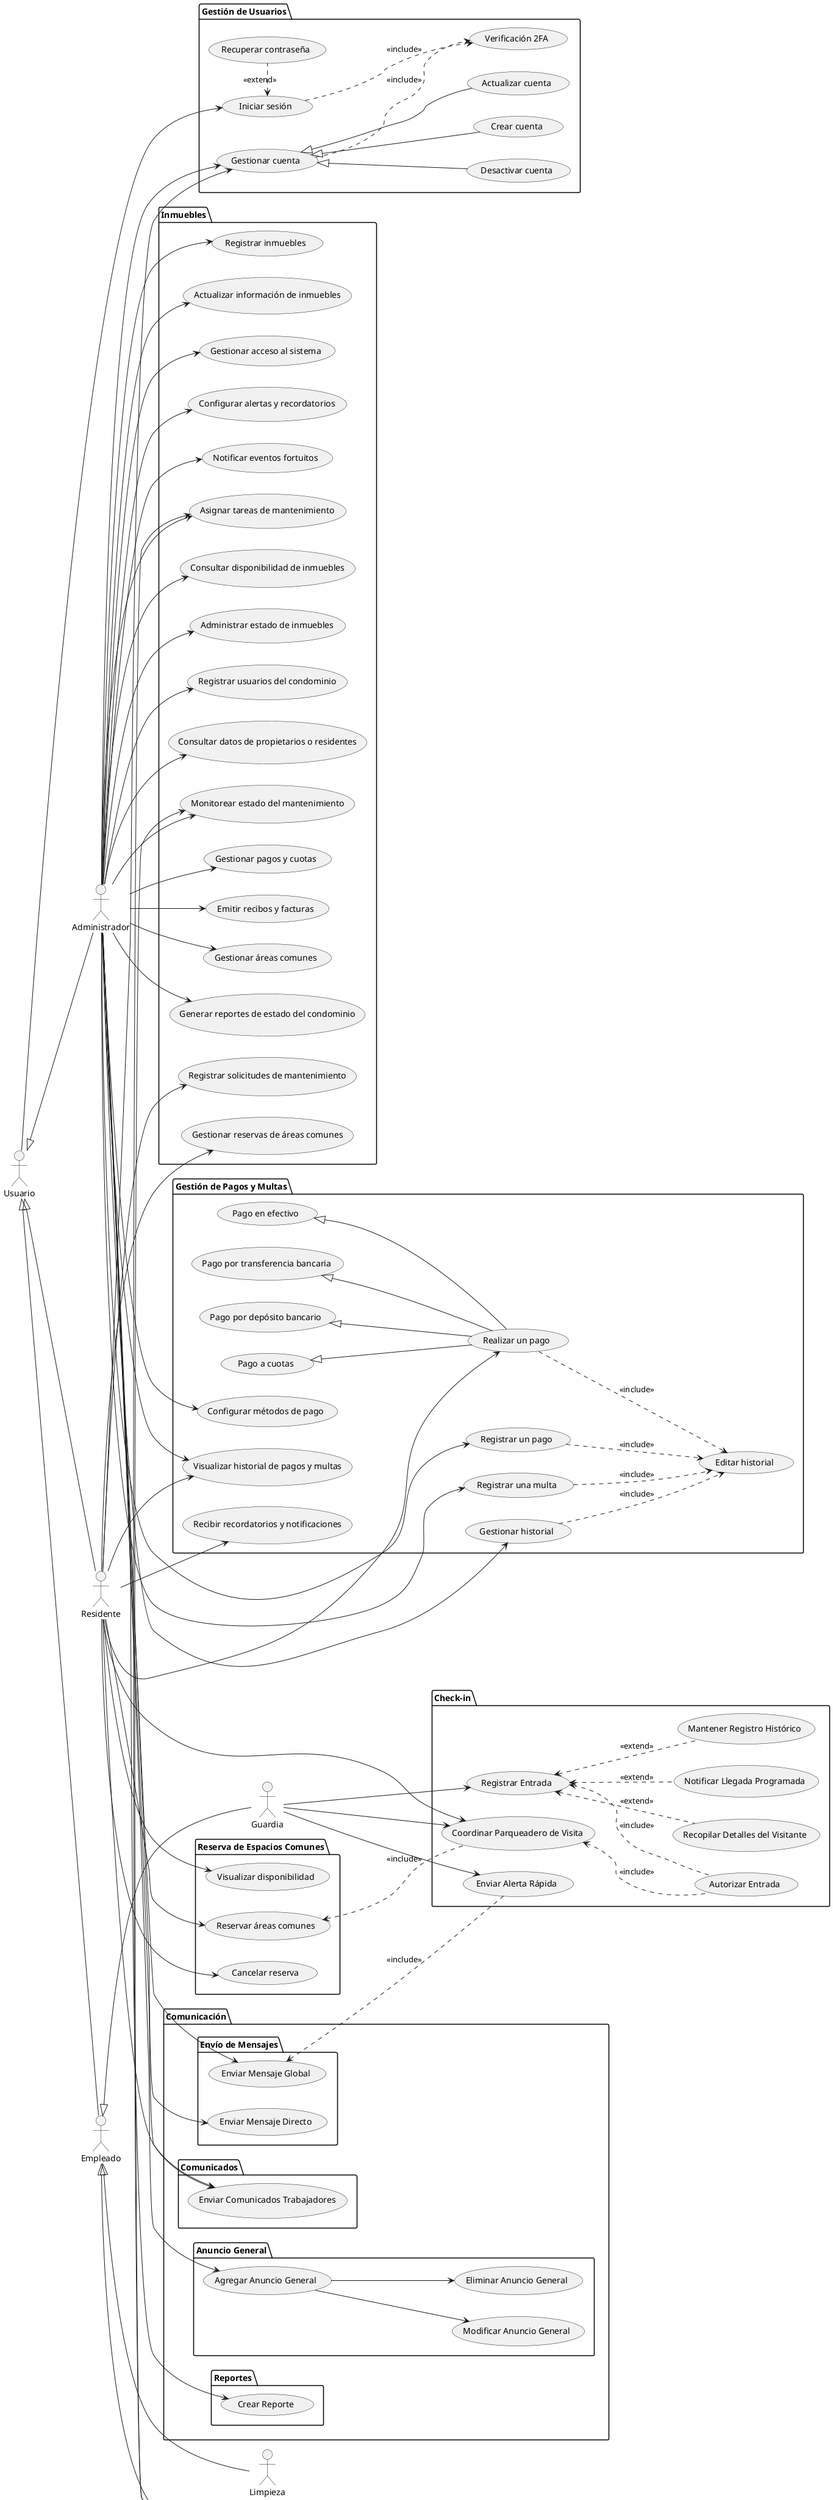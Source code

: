 @startuml
left to right direction

' Actores principales
actor "Administrador" as Admin
actor "Limpieza" as Limpieza
actor "Residente" as Departamento
actor "Mantenimiento" as Mantenimiento
actor "Empleado" as Empleado
actor "Usuario"
actor "Guardia" as Guardia

' Jerarquía de usuarios
Usuario <|-- Empleado
Usuario <|-- Admin
Usuario <|-- Departamento
Empleado <|-- Limpieza
Empleado <|-- Mantenimiento
Empleado <|-- Guardia

' Gestión de pagos y multas
package "Gestión de Pagos y Multas" {
    usecase "Realizar un pago" as Pago
    usecase "Pago en efectivo" as PagoEfectivo
    usecase "Pago por transferencia bancaria" as PagoTransferencia
    usecase "Pago por depósito bancario" as PagoDeposito
    usecase "Pago a cuotas" as PagoCuotas
    usecase "Visualizar historial de pagos y multas" as VisualizarHistorial
    usecase "Recibir recordatorios y notificaciones" as Notificaciones
    usecase "Registrar un pago" as RegistrarPago
    usecase "Registrar una multa" as RegistrarMulta
    usecase "Gestionar historial" as GestionHistorial
    usecase "Editar historial" as EditarHistorial
    usecase "Configurar métodos de pago" as ConfigurarPago
}

Pago ..> EditarHistorial : <<include>>
PagoEfectivo <|-- Pago
PagoTransferencia <|-- Pago
PagoDeposito <|-- Pago
PagoCuotas <|-- Pago

Departamento --> Pago
Departamento --> VisualizarHistorial
Departamento --> Notificaciones
Admin --> RegistrarPago
Admin --> VisualizarHistorial
Admin --> RegistrarMulta
Admin --> GestionHistorial
Admin --> ConfigurarPago

RegistrarPago ..> EditarHistorial : <<include>>
RegistrarMulta ..> EditarHistorial : <<include>>
GestionHistorial ..> EditarHistorial : <<include>>

' Gestión de usuarios y administradores
package "Gestión de Usuarios" {
    usecase "Iniciar sesión" as IniciarSesion
    usecase "Verificación 2FA" as Verificacion2FA
    usecase "Recuperar contraseña" as RecuperarContraseña
    usecase "Gestionar cuenta" as GestionarCuenta
    usecase "Crear cuenta" as CrearCuenta
    usecase "Actualizar cuenta" as ActualizarCuenta
    usecase "Desactivar cuenta" as DesactivarCuenta
}

Admin --> GestionarCuenta
Usuario --> IniciarSesion
Departamento --> GestionarCuenta

GestionarCuenta <|-- CrearCuenta
GestionarCuenta <|-- ActualizarCuenta
GestionarCuenta <|-- DesactivarCuenta
GestionarCuenta ..> Verificacion2FA : <<include>>
IniciarSesion ..> Verificacion2FA : <<include>>
IniciarSesion <. RecuperarContraseña : <<extend>>

' Check-in
package "Check-in" {
    usecase "Registrar Entrada" as RegistrarEntrada
    usecase "Recopilar Detalles del Visitante" as RecopilarDetalles
    usecase "Notificar Llegada Programada" as NotificarLlegada
    usecase "Mantener Registro Histórico" as MantenerRegistro
    usecase "Enviar Alerta Rápida" as EnviarAlerta
    usecase "Coordinar Parqueadero de Visita" as CoordinarParqueadero
    usecase "Autorizar Entrada" as AutorizarEntrada
}

RegistrarEntrada <.. RecopilarDetalles : <<extend>>
RegistrarEntrada <.. NotificarLlegada : <<extend>>
RegistrarEntrada <.. MantenerRegistro : <<extend>>
RegistrarEntrada <.. AutorizarEntrada : <<include>>

CoordinarParqueadero <.. AutorizarEntrada : <<include>>

Guardia --> RegistrarEntrada
Guardia --> EnviarAlerta
Guardia --> CoordinarParqueadero

Departamento --> CoordinarParqueadero

' Reservas de Espacios Comunes
package "Reserva de Espacios Comunes" {
    usecase "Visualizar disponibilidad" as VisualizarDisp
    usecase "Reservar áreas comunes" as ReservarAC
    usecase "Cancelar reserva" as CancelReserva
}

Departamento --> VisualizarDisp
Departamento --> ReservarAC
Departamento --> CancelReserva
ReservarAC <.. CoordinarParqueadero : <<include>>

' Comunicación
package "Comunicación" {
    package "Envío de Mensajes" {
        usecase "Enviar Mensaje Global" as MensajeGlobal
        usecase "Enviar Mensaje Directo" as MensajeDirecto
    }
    package "Comunicados" {
        usecase "Enviar Comunicados Trabajadores" as ComunicadoTrabajadores
    }
    package "Anuncio General" {
        usecase "Modificar Anuncio General" as ModAnuncioGeneral
        usecase "Eliminar Anuncio General" as DelAnuncioGeneral
        usecase "Agregar Anuncio General" as AddAnuncioGeneral
    }
    package "Reportes" {
        usecase "Crear Reporte" as CreaReporte
    }
}
package Inmuebles{
usecase "Registrar inmuebles" as RegisterProperty
usecase "Actualizar información de inmuebles" as UpdateProperty
usecase "Consultar disponibilidad de inmuebles" as CheckAvailability
usecase "Administrar estado de inmuebles" as ManageStatus
usecase "Gestionar áreas comunes" as ManageCommonAreas
usecase "Gestionar reservas de áreas comunes" as ManageReservations
usecase "Registrar usuarios del condominio" as RegisterUsers
usecase "Consultar datos de propietarios o residentes" as ViewUsers
usecase "Gestionar acceso al sistema" as ManageAccess
usecase "Registrar solicitudes de mantenimiento" as MaintenanceRequest
usecase "Asignar tareas de mantenimiento" as AssignTasks
usecase "Monitorear estado del mantenimiento" as MonitorMaintenance
usecase "Configurar alertas y recordatorios" as ConfigureAlerts
usecase "Notificar eventos fortuitos" as NotifyEvents
usecase "Generar reportes de estado del condominio" as GenerateReports
usecase "Gestionar pagos y cuotas" as ManagePayments
usecase "Emitir recibos y facturas" as GenerateReceipts

Admin -r-> RegisterProperty
Admin -r-> UpdateProperty
Admin -d-> CheckAvailability
Admin -d-> ManageStatus
Admin -l-> ManageCommonAreas
Admin -d-> RegisterUsers
Admin -d-> ViewUsers
Admin -r-> ManageAccess
Admin -d-> AssignTasks
Admin -d-> MonitorMaintenance
Admin -r-> ConfigureAlerts
Admin -r-> NotifyEvents
Admin -l-> GenerateReports
Admin -d-> ManagePayments
Admin -d-> GenerateReceipts

Departamento -l-> MaintenanceRequest
Departamento -r-> ManageReservations

Mantenimiento -u-> AssignTasks
Mantenimiento -d-> MonitorMaintenance
}



Admin --> ComunicadoTrabajadores
Admin --> MensajeGlobal
Admin --> MensajeDirecto

AddAnuncioGeneral --> ModAnuncioGeneral
AddAnuncioGeneral --> DelAnuncioGeneral
Admin --> AddAnuncioGeneral

Departamento --> ComunicadoTrabajadores
Admin --> CreaReporte

MensajeGlobal <.. EnviarAlerta : <<include>>
@enduml